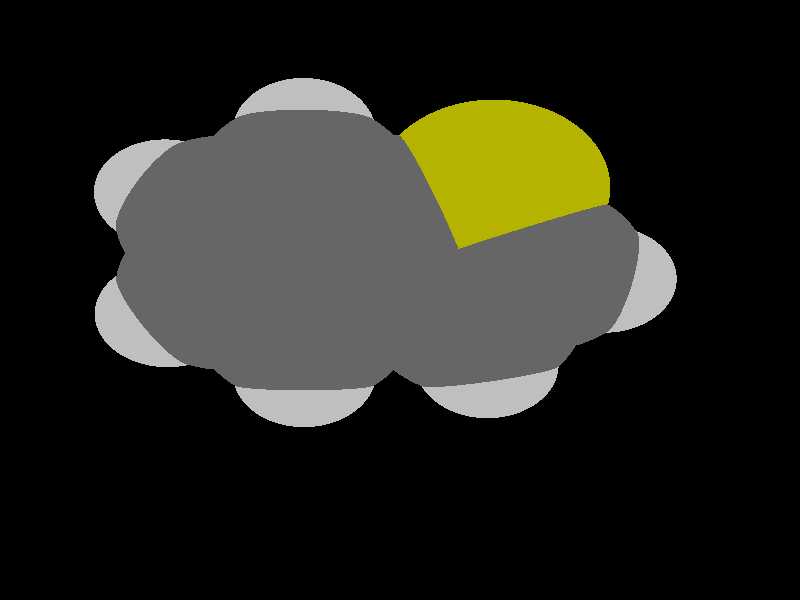 global_settings {
	ambient_light rgb <0.200000002980232, 0.200000002980232, 0.200000002980232>
	max_trace_level 15
}

background { color rgb <0,0,0> }

camera {
	perspective
	location <1.45865767367794, 0.423122064294387, 16.9584153005806>
	angle 40
	up <0, 1, 0>
	right <1, 0, 0> * 1
	direction <0, 0, -1> }

light_source {
	<37.3749724006657, 32.7030998063378, 46.718714804669>
	color rgb <1, 1, 1>
	fade_distance 93.437429609338
	fade_power 0
	spotlight
	area_light <20, 0, 0>, <0, 0, 20>, 20, 20
	circular
	orient
	point_at <-37.3749724006657, -32.7030998063378, -46.718714804669>
}

light_source {
	<-37.3749724006657, 32.7030998063378, -23.3593574023345>
	color rgb <0.300000011920929, 0.300000011920929, 0.300000011920929> shadowless
	fade_distance 93.437429609338
	fade_power 0
	parallel
	point_at <37.3749724006657, -32.7030998063378, 23.3593574023345>
}

#default {
	finish {ambient 0.5 diffuse 1 specular 0.2 roughness .01 metallic 1}
}

union {
cylinder {
	<2.87107434817452, 2.6942605010851, 0.000139810200877903>, 	<3.23408013926866, 1.81113034327307, 0.000251978889895284>, 0.075
	pigment { rgbt <0.699999988079071, 0.699999988079071, 0, 0> }
}
cylinder {
	<3.23408013926866, 1.81113034327307, 0.000251978889895284>, 	<3.53754971589107, 1.07284147386989, 0.000345750905112439>, 0.075
	pigment { rgbt <0.400000005960464, 0.400000005960464, 0.400000005960464, 0> }
}
cylinder {
	<3.45976091663011, 1.15411356196636, 0.000325602033147949>, 	<2.98357706158127, 0.698338773633976, 0.000403135248391739>, 0.075
	pigment { rgbt <0.400000005960464, 0.400000005960464, 0.400000005960464, 0> }
}
cylinder {
	<3.61533851515203, 0.99156938577342, 0.000365899777076915>, 	<3.1391546601032, 0.535794597441037, 0.000443432992320705>, 0.075
	pigment { rgbt <0.400000005960464, 0.400000005960464, 0.400000005960464, 0> }
}
cylinder {
	<2.98357706158127, 0.698338773633976, 0.000403135248391739>, 	<2.50739320653243, 0.242563985301593, 0.00048066846363553>, 0.075
	pigment { rgbt <0.400000005960464, 0.400000005960464, 0.400000005960464, 0> }
}
cylinder {
	<3.1391546601032, 0.535794597441037, 0.000443432992320705>, 	<2.66297080505436, 0.0800198091086539, 0.000520966207564496>, 0.075
	pigment { rgbt <0.400000005960464, 0.400000005960464, 0.400000005960464, 0> }
}
cylinder {
	<2.5851820057934, 0.161291897205124, 0.00050081733560002>, 	<1.90815769723972, 0.426060125231963, 0.000441193985569272>, 0.075
	pigment { rgbt <0.400000005960464, 0.400000005960464, 0.400000005960464, 0> }
}
cylinder {
	<1.90815769723972, 0.426060125231963, 0.000441193985569272>, 	<1.23113338868604, 0.690828353258803, 0.000381570635538524>, 0.075
	pigment { rgbt <0.400000005960464, 0.400000005960464, 0.400000005960464, 0> }
}
cylinder {
	<1.34362966756413, 0.691743284555971, 0.000393373431673998>, 	<1.33794704167824, 1.39045777161112, 0.000267507219673027>, 0.075
	pigment { rgbt <0.400000005960464, 0.400000005960464, 0.400000005960464, 0> }
}
cylinder {
	<1.11863710980796, 0.689913421961635, 0.000369767839403036>, 	<1.11295448392207, 1.38862790901678, 0.000243901627402066>, 0.075
	pigment { rgbt <0.400000005960464, 0.400000005960464, 0.400000005960464, 0> }
}
cylinder {
	<1.33794704167824, 1.39045777161112, 0.000267507219673027>, 	<1.33226441579235, 2.08917225866627, 0.000141641007672056>, 0.075
	pigment { rgbt <0.400000005960464, 0.400000005960464, 0.400000005960464, 0> }
}
cylinder {
	<1.11295448392207, 1.38862790901678, 0.000243901627402066>, 	<1.10727185803619, 2.08734239607193, 0.000118035415401095>, 0.075
	pigment { rgbt <0.400000005960464, 0.400000005960464, 0.400000005960464, 0> }
}
cylinder {
	<2.87107434817452, 2.6942605010851, 0.000139810200877903>, 	<1.97191477225689, 2.36428320616088, 0.000134380311711342>, 0.075
	pigment { rgbt <0.699999988079071, 0.699999988079071, 0, 0> }
}
cylinder {
	<1.97191477225689, 2.36428320616088, 0.000134380311711342>, 	<1.21976813691427, 2.0882573273691, 0.000129838211536582>, 0.075
	pigment { rgbt <0.400000005960464, 0.400000005960464, 0.400000005960464, 0> }
}
cylinder {
	<1.21976813691427, 2.0882573273691, 0.000129838211536582>, 	<0.609884068457136, 2.43035260843518, 6.49191057682915e-05>, 0.075
	pigment { rgbt <0.400000005960464, 0.400000005960464, 0.400000005960464, 0> }
}
cylinder {
	<0.609884068457136, 2.43035260843518, 6.49191057682915e-05>, 	<6.62936329372516e-16, 2.77244788950126, 5.01893653846975e-19>, 0.075
	pigment { rgbt <0.400000005960464, 0.400000005960464, 0.400000005960464, 0> }
}
cylinder {
	<-0.0571567195900601, 2.86934659432115, -2.02467469256942e-05>, 	<-0.649163756130314, 2.52014503361151, 4.04555994386595e-05>, 0.075
	pigment { rgbt <0.400000005960464, 0.400000005960464, 0.400000005960464, 0> }
}
cylinder {
	<0.0571567195900614, 2.67554918468137, 2.02467469256814e-05>, 	<-0.534850316950193, 2.32634762397173, 8.09490932900351e-05>, 0.075
	pigment { rgbt <0.400000005960464, 0.400000005960464, 0.400000005960464, 0> }
}
cylinder {
	<-0.649163756130314, 2.52014503361151, 4.04555994386595e-05>, 	<-1.24117079267057, 2.17094347290186, 0.000101157945803013>, 0.075
	pigment { rgbt <0.400000005960464, 0.400000005960464, 0.400000005960464, 0> }
}
cylinder {
	<-0.534850316950193, 2.32634762397173, 8.09490932900351e-05>, 	<-1.12685735349045, 1.97714606326208, 0.000141651439654389>, 0.075
	pigment { rgbt <0.400000005960464, 0.400000005960464, 0.400000005960464, 0> }
}
cylinder {
	<-1.18401407308051, 2.07404476808197, 0.000121404692728708>, 	<-1.17985388468857, 1.37980544899914, 0.000196717006589963>, 0.075
	pigment { rgbt <0.400000005960464, 0.400000005960464, 0.400000005960464, 0> }
}
cylinder {
	<-1.17985388468857, 1.37980544899914, 0.000196717006589963>, 	<-1.17569369629663, 0.685566129916303, 0.000272029320451219>, 0.075
	pigment { rgbt <0.400000005960464, 0.400000005960464, 0.400000005960464, 0> }
}
cylinder {
	<-1.23236344540583, 0.588381823217717, 0.000280240020100244>, 	<-0.644516597257514, 0.245598758259566, 0.000144225359874634>, 0.075
	pigment { rgbt <0.400000005960464, 0.400000005960464, 0.400000005960464, 0> }
}
cylinder {
	<-1.11902394718743, 0.782750436614888, 0.00026381862080218>, 	<-0.531177099039115, 0.439967371656737, 0.00012780396057657>, 0.075
	pigment { rgbt <0.400000005960464, 0.400000005960464, 0.400000005960464, 0> }
}
cylinder {
	<-0.644516597257514, 0.245598758259566, 0.000144225359874634>, 	<-0.0566697491091995, -0.0971843066985858, 8.210699649025e-06>, 0.075
	pigment { rgbt <0.400000005960464, 0.400000005960464, 0.400000005960464, 0> }
}
cylinder {
	<-0.531177099039115, 0.439967371656737, 0.00012780396057657>, 	<0.0566697491091995, 0.0971843066985858, -8.21069964903878e-06>, 0.075
	pigment { rgbt <0.400000005960464, 0.400000005960464, 0.400000005960464, 0> }
}
cylinder {
	<1.23113338868604, 0.690828353258803, 0.000381570635538524>, 	<0.615566694343022, 0.345414176629401, 0.000190785317769262>, 0.075
	pigment { rgbt <0.400000005960464, 0.400000005960464, 0.400000005960464, 0> }
}
cylinder {
	<0.615566694343022, 0.345414176629401, 0.000190785317769262>, 	<0, 0, 0>, 0.075
	pigment { rgbt <0.400000005960464, 0.400000005960464, 0.400000005960464, 0> }
}
cylinder {
	<3.53754971589107, 1.07284147386989, 0.000345750905112439>, 	<4.1846634995084, 0.935854278469943, 0.000573931844246253>, 0.075
	pigment { rgbt <0.400000005960464, 0.400000005960464, 0.400000005960464, 0> }
}
cylinder {
	<4.1846634995084, 0.935854278469943, 0.000573931844246253>, 	<4.59404559235241, 0.849192386596497, 0.000718285422820239>, 0.075
	pigment { rgbt <0.75, 0.75, 0.75, 0> }
}
cylinder {
	<2.5851820057934, 0.161291897205124, 0.00050081733560002>, 	<2.71359890110324, -0.487601905020795, 0.000760658909537788>, 0.075
	pigment { rgbt <0.400000005960464, 0.400000005960464, 0.400000005960464, 0> }
}
cylinder {
	<2.71359890110324, -0.487601905020795, 0.000760658909537788>, 	<2.79484072738898, -0.898118896816461, 0.000925045409933497>, 0.075
	pigment { rgbt <0.75, 0.75, 0.75, 0> }
}
cylinder {
	<6.62936329372516e-16, 2.77244788950126, 5.01893653846975e-19>, 	<-0.00718513687029453, 3.4339136633227, -0.000316903951366469>, 0.075
	pigment { rgbt <0.400000005960464, 0.400000005960464, 0.400000005960464, 0> }
}
cylinder {
	<-0.00718513687029453, 3.4339136633227, -0.000316903951366469>, 	<-0.0117308551487773, 3.85239379987818, -0.000517395063819113>, 0.075
	pigment { rgbt <0.75, 0.75, 0.75, 0> }
}
cylinder {
	<-1.18401407308051, 2.07404476808197, 0.000121404692728708>, 	<-1.75942288799338, 2.40035283838662, -0.000185229521653749>, 0.075
	pigment { rgbt <0.400000005960464, 0.400000005960464, 0.400000005960464, 0> }
}
cylinder {
	<-1.75942288799338, 2.40035283838662, -0.000185229521653749>, 	<-2.12345464627886, 2.60679128266685, -0.000379221322472856>, 0.075
	pigment { rgbt <0.75, 0.75, 0.75, 0> }
}
cylinder {
	<-1.17569369629663, 0.685566129916303, 0.000272029320451219>, 	<-1.74826629502246, 0.354282276648166, 9.79322358004087e-05>, 0.075
	pigment { rgbt <0.400000005960464, 0.400000005960464, 0.400000005960464, 0> }
}
cylinder {
	<-1.74826629502246, 0.354282276648166, 9.79322358004087e-05>, 	<-2.11050758103989, 0.144693677208182, -1.22112673573318e-05>, 0.075
	pigment { rgbt <0.75, 0.75, 0.75, 0> }
}
cylinder {
	<0, 0, 0>, 	<-0.00545328779772189, -0.661430752439106, 0.000132573341235294>, 0.075
	pigment { rgbt <0.400000005960464, 0.400000005960464, 0.400000005960464, 0> }
}
cylinder {
	<-0.00545328779772189, -0.661430752439106, 0.000132573341235294>, 	<-0.00890318541852825, -1.07986976827852, 0.000216442829051627>, 0.075
	pigment { rgbt <0.75, 0.75, 0.75, 0> }
}
sphere {
	<2.87107434817452, 2.6942605010851, 0.000139810200877903>, 0.567
	pigment { rgbt <0.699999988079071, 0.699999988079071, 0,0> }
}
sphere {
	<3.53754971589107, 1.07284147386989, 0.000345750905112439>, 0.4104
	pigment { rgbt <0.400000005960464, 0.400000005960464, 0.400000005960464,0> }
}
sphere {
	<2.5851820057934, 0.161291897205124, 0.00050081733560002>, 0.4104
	pigment { rgbt <0.400000005960464, 0.400000005960464, 0.400000005960464,0> }
}
sphere {
	<1.23113338868604, 0.690828353258803, 0.000381570635538524>, 0.4104
	pigment { rgbt <0.400000005960464, 0.400000005960464, 0.400000005960464,0> }
}
sphere {
	<1.21976813691427, 2.0882573273691, 0.000129838211536582>, 0.4104
	pigment { rgbt <0.400000005960464, 0.400000005960464, 0.400000005960464,0> }
}
sphere {
	<6.62936329372516e-16, 2.77244788950126, 5.01893653846975e-19>, 0.4104
	pigment { rgbt <0.400000005960464, 0.400000005960464, 0.400000005960464,0> }
}
sphere {
	<-1.18401407308051, 2.07404476808197, 0.000121404692728708>, 0.4104
	pigment { rgbt <0.400000005960464, 0.400000005960464, 0.400000005960464,0> }
}
sphere {
	<-1.17569369629663, 0.685566129916303, 0.000272029320451219>, 0.4104
	pigment { rgbt <0.400000005960464, 0.400000005960464, 0.400000005960464,0> }
}
sphere {
	<0, 0, 0>, 0.4104
	pigment { rgbt <0.400000005960464, 0.400000005960464, 0.400000005960464,0> }
}
sphere {
	<4.59404559235241, 0.849192386596497, 0.000718285422820239>, 0.1674
	pigment { rgbt <0.75, 0.75, 0.75,0> }
}
sphere {
	<2.79484072738898, -0.898118896816461, 0.000925045409933497>, 0.1674
	pigment { rgbt <0.75, 0.75, 0.75,0> }
}
sphere {
	<-0.0117308551487773, 3.85239379987818, -0.000517395063819113>, 0.1674
	pigment { rgbt <0.75, 0.75, 0.75,0> }
}
sphere {
	<-2.12345464627886, 2.60679128266685, -0.000379221322472856>, 0.1674
	pigment { rgbt <0.75, 0.75, 0.75,0> }
}
sphere {
	<-2.11050758103989, 0.144693677208182, -1.22112673573318e-05>, 0.1674
	pigment { rgbt <0.75, 0.75, 0.75,0> }
}
sphere {
	<-0.00890318541852825, -1.07986976827852, 0.000216442829051627>, 0.1674
	pigment { rgbt <0.75, 0.75, 0.75,0> }
}
}
merge {
}
union {
}
merge {
sphere {
	<2.87107434817452, 2.6942605010851, 0.000139810200877903>, 1.79982
	pigment { rgbt <0, 0, 0,0> }
}
sphere {
	<3.53754971589107, 1.07284147386989, 0.000345750905112439>, 1.69983
	pigment { rgbt <0, 0, 0,0> }
}
sphere {
	<2.5851820057934, 0.161291897205124, 0.00050081733560002>, 1.69983
	pigment { rgbt <0, 0, 0,0> }
}
sphere {
	<1.23113338868604, 0.690828353258803, 0.000381570635538524>, 1.69983
	pigment { rgbt <0, 0, 0,0> }
}
sphere {
	<1.21976813691427, 2.0882573273691, 0.000129838211536582>, 1.69983
	pigment { rgbt <0, 0, 0,0> }
}
sphere {
	<6.62936329372516e-16, 2.77244788950126, 5.01893653846975e-19>, 1.69983
	pigment { rgbt <0, 0, 0,0> }
}
sphere {
	<-1.18401407308051, 2.07404476808197, 0.000121404692728708>, 1.69983
	pigment { rgbt <0, 0, 0,0> }
}
sphere {
	<-1.17569369629663, 0.685566129916303, 0.000272029320451219>, 1.69983
	pigment { rgbt <0, 0, 0,0> }
}
sphere {
	<0, 0, 0>, 1.69983
	pigment { rgbt <0, 0, 0,0> }
}
sphere {
	<4.59404559235241, 0.849192386596497, 0.000718285422820239>, 1.09989
	pigment { rgbt <0, 0, 0,0> }
}
sphere {
	<2.79484072738898, -0.898118896816461, 0.000925045409933497>, 1.09989
	pigment { rgbt <0, 0, 0,0> }
}
sphere {
	<-0.0117308551487773, 3.85239379987818, -0.000517395063819113>, 1.09989
	pigment { rgbt <0, 0, 0,0> }
}
sphere {
	<-2.12345464627886, 2.60679128266685, -0.000379221322472856>, 1.09989
	pigment { rgbt <0, 0, 0,0> }
}
sphere {
	<-2.11050758103989, 0.144693677208182, -1.22112673573318e-05>, 1.09989
	pigment { rgbt <0, 0, 0,0> }
}
sphere {
	<-0.00890318541852825, -1.07986976827852, 0.000216442829051627>, 1.09989
	pigment { rgbt <0, 0, 0,0> }
}
sphere {
	<2.87107434817452, 2.6942605010851, 0.000139810200877903>, 1.8
	pigment { rgbt <0.699999988079071, 0.699999988079071, 0,0.350000023841858> }
}
sphere {
	<3.53754971589107, 1.07284147386989, 0.000345750905112439>, 1.7
	pigment { rgbt <0.400000005960464, 0.400000005960464, 0.400000005960464,0.350000023841858> }
}
sphere {
	<2.5851820057934, 0.161291897205124, 0.00050081733560002>, 1.7
	pigment { rgbt <0.400000005960464, 0.400000005960464, 0.400000005960464,0.350000023841858> }
}
sphere {
	<1.23113338868604, 0.690828353258803, 0.000381570635538524>, 1.7
	pigment { rgbt <0.400000005960464, 0.400000005960464, 0.400000005960464,0.350000023841858> }
}
sphere {
	<1.21976813691427, 2.0882573273691, 0.000129838211536582>, 1.7
	pigment { rgbt <0.400000005960464, 0.400000005960464, 0.400000005960464,0.350000023841858> }
}
sphere {
	<6.62936329372516e-16, 2.77244788950126, 5.01893653846975e-19>, 1.7
	pigment { rgbt <0.400000005960464, 0.400000005960464, 0.400000005960464,0.350000023841858> }
}
sphere {
	<-1.18401407308051, 2.07404476808197, 0.000121404692728708>, 1.7
	pigment { rgbt <0.400000005960464, 0.400000005960464, 0.400000005960464,0.350000023841858> }
}
sphere {
	<-1.17569369629663, 0.685566129916303, 0.000272029320451219>, 1.7
	pigment { rgbt <0.400000005960464, 0.400000005960464, 0.400000005960464,0.350000023841858> }
}
sphere {
	<0, 0, 0>, 1.7
	pigment { rgbt <0.400000005960464, 0.400000005960464, 0.400000005960464,0.350000023841858> }
}
sphere {
	<4.59404559235241, 0.849192386596497, 0.000718285422820239>, 1.1
	pigment { rgbt <0.75, 0.75, 0.75,0.350000023841858> }
}
sphere {
	<2.79484072738898, -0.898118896816461, 0.000925045409933497>, 1.1
	pigment { rgbt <0.75, 0.75, 0.75,0.350000023841858> }
}
sphere {
	<-0.0117308551487773, 3.85239379987818, -0.000517395063819113>, 1.1
	pigment { rgbt <0.75, 0.75, 0.75,0.350000023841858> }
}
sphere {
	<-2.12345464627886, 2.60679128266685, -0.000379221322472856>, 1.1
	pigment { rgbt <0.75, 0.75, 0.75,0.350000023841858> }
}
sphere {
	<-2.11050758103989, 0.144693677208182, -1.22112673573318e-05>, 1.1
	pigment { rgbt <0.75, 0.75, 0.75,0.350000023841858> }
}
sphere {
	<-0.00890318541852825, -1.07986976827852, 0.000216442829051627>, 1.1
	pigment { rgbt <0.75, 0.75, 0.75,0.350000023841858> }
}
}

